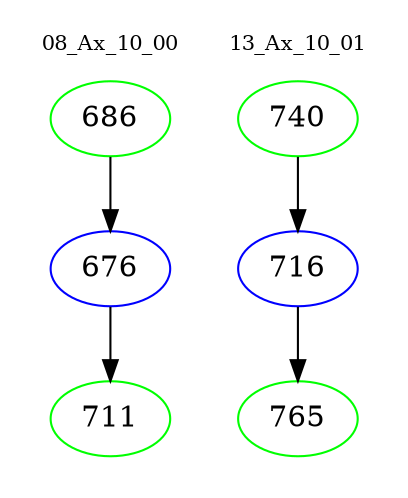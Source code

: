 digraph{
subgraph cluster_0 {
color = white
label = "08_Ax_10_00";
fontsize=10;
T0_686 [label="686", color="green"]
T0_686 -> T0_676 [color="black"]
T0_676 [label="676", color="blue"]
T0_676 -> T0_711 [color="black"]
T0_711 [label="711", color="green"]
}
subgraph cluster_1 {
color = white
label = "13_Ax_10_01";
fontsize=10;
T1_740 [label="740", color="green"]
T1_740 -> T1_716 [color="black"]
T1_716 [label="716", color="blue"]
T1_716 -> T1_765 [color="black"]
T1_765 [label="765", color="green"]
}
}
